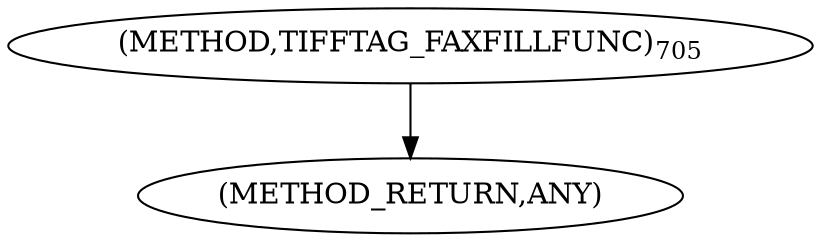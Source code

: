 digraph "TIFFTAG_FAXFILLFUNC" {  
"100226" [label = <(METHOD,TIFFTAG_FAXFILLFUNC)<SUB>705</SUB>> ]
"100227" [label = <(METHOD_RETURN,ANY)> ]
  "100226" -> "100227" 
}

